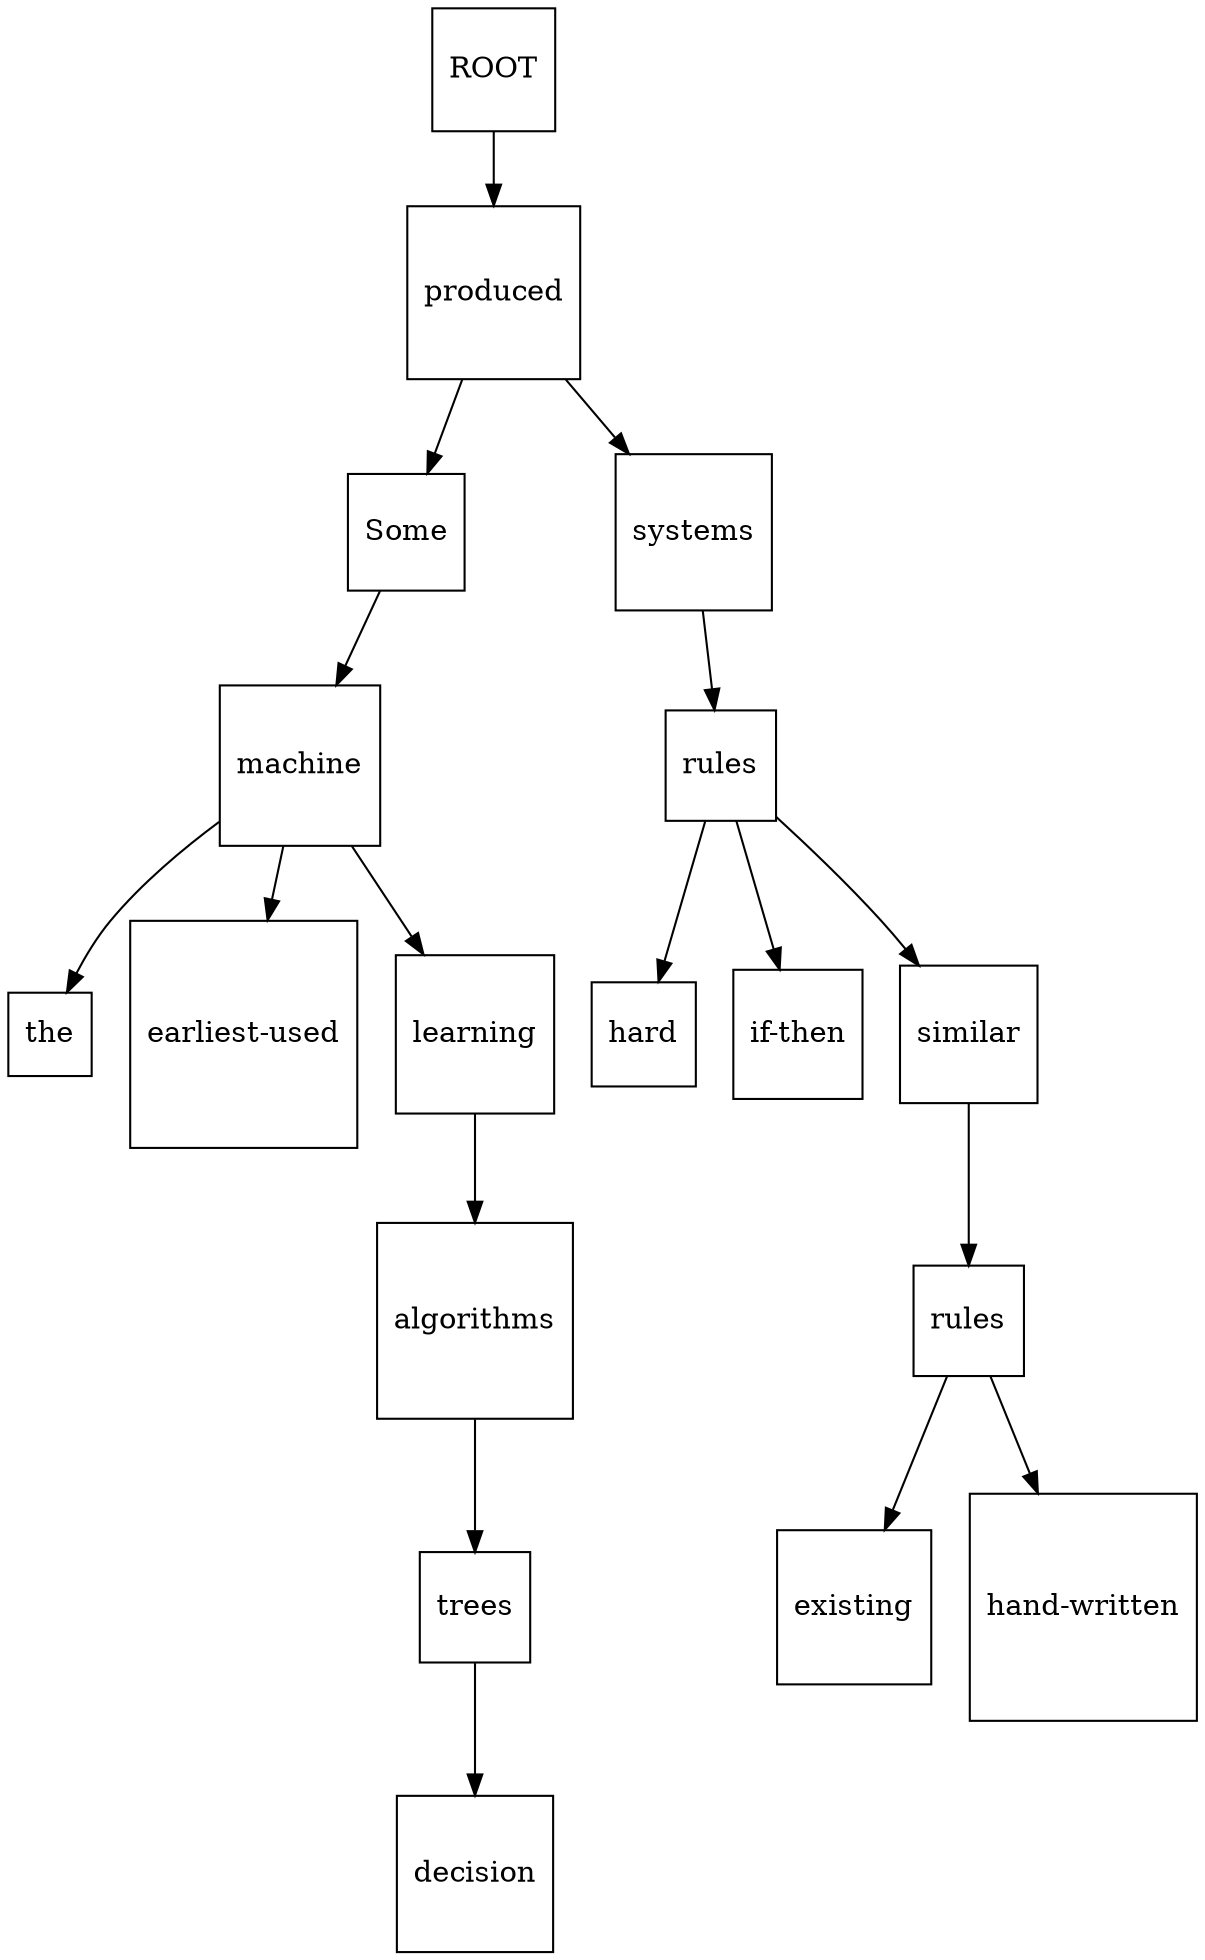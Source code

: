 digraph {
	node [shape=square]
	0 [label=ROOT]
	14 [label=produced]
		0 -> 14
	14 [label=produced]
	1 [label=Some]
		14 -> 1
	5 [label=machine]
	3 [label=the]
		5 -> 3
	5 [label=machine]
	4 [label="earliest-used"]
		5 -> 4
	1 [label=Some]
	5 [label=machine]
		1 -> 5
	5 [label=machine]
	6 [label=learning]
		5 -> 6
	6 [label=learning]
	7 [label=algorithms]
		6 -> 7
	12 [label=trees]
	11 [label=decision]
		12 -> 11
	7 [label=algorithms]
	12 [label=trees]
		7 -> 12
	14 [label=produced]
	15 [label=systems]
		14 -> 15
	19 [label=rules]
	17 [label=hard]
		19 -> 17
	19 [label=rules]
	18 [label="if-then"]
		19 -> 18
	15 [label=systems]
	19 [label=rules]
		15 -> 19
	19 [label=rules]
	20 [label=similar]
		19 -> 20
	24 [label=rules]
	22 [label=existing]
		24 -> 22
	24 [label=rules]
	23 [label="hand-written"]
		24 -> 23
	20 [label=similar]
	24 [label=rules]
		20 -> 24
}
